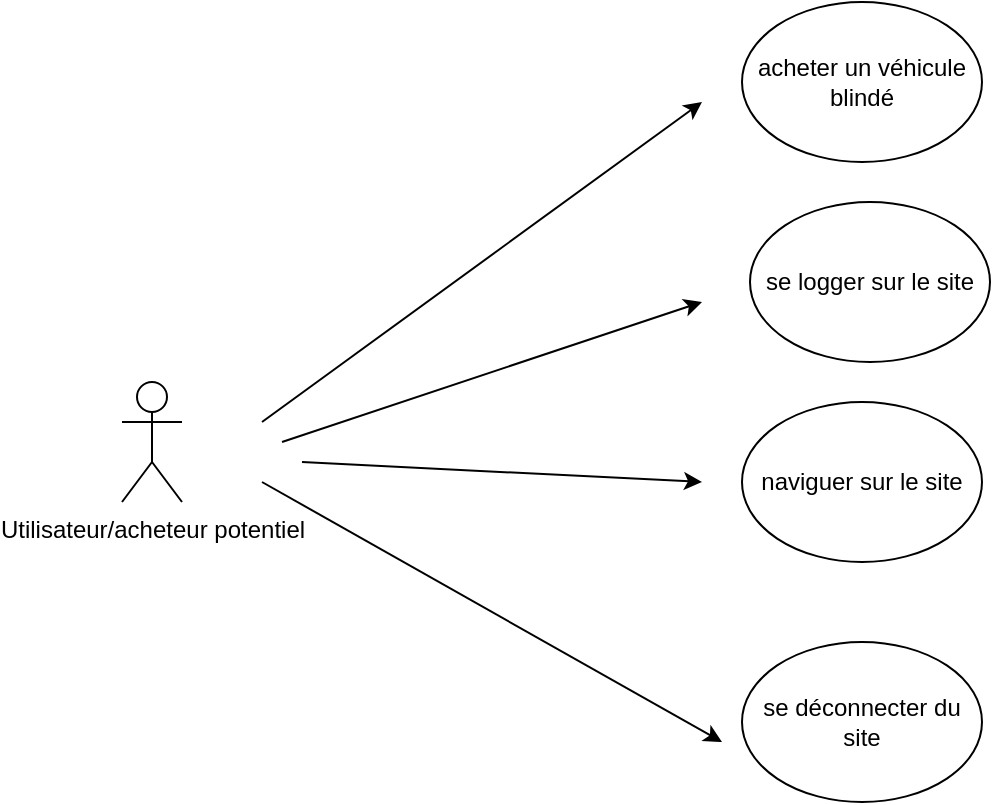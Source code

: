 <mxfile version="16.4.0" type="device"><diagram id="3bnwnVEZmcyIWHNqH_kv" name="Page-1"><mxGraphModel dx="1102" dy="865" grid="1" gridSize="10" guides="1" tooltips="1" connect="1" arrows="1" fold="1" page="1" pageScale="1" pageWidth="827" pageHeight="1169" math="0" shadow="0"><root><mxCell id="0"/><mxCell id="1" parent="0"/><mxCell id="2ojAmL1oKFSkF84LwNII-1" value="Utilisateur/acheteur potentiel" style="shape=umlActor;verticalLabelPosition=bottom;labelBackgroundColor=#ffffff;verticalAlign=top;html=1;outlineConnect=0;" parent="1" vertex="1"><mxGeometry x="100" y="260" width="30" height="60" as="geometry"/></mxCell><mxCell id="2ojAmL1oKFSkF84LwNII-2" value="" style="endArrow=classic;html=1;" parent="1" edge="1"><mxGeometry width="50" height="50" relative="1" as="geometry"><mxPoint x="180" y="290" as="sourcePoint"/><mxPoint x="390" y="220" as="targetPoint"/></mxGeometry></mxCell><mxCell id="2ojAmL1oKFSkF84LwNII-3" value="acheter un véhicule blindé" style="ellipse;whiteSpace=wrap;html=1;" parent="1" vertex="1"><mxGeometry x="410" y="70" width="120" height="80" as="geometry"/></mxCell><mxCell id="2ojAmL1oKFSkF84LwNII-4" value="" style="endArrow=classic;html=1;" parent="1" edge="1"><mxGeometry width="50" height="50" relative="1" as="geometry"><mxPoint x="190" y="300" as="sourcePoint"/><mxPoint x="390" y="310" as="targetPoint"/></mxGeometry></mxCell><mxCell id="2ojAmL1oKFSkF84LwNII-5" value="se logger sur le site" style="ellipse;whiteSpace=wrap;html=1;" parent="1" vertex="1"><mxGeometry x="414" y="170" width="120" height="80" as="geometry"/></mxCell><mxCell id="-Zm5uJB3TooLZVovpbcQ-1" value="naviguer sur le site" style="ellipse;whiteSpace=wrap;html=1;" vertex="1" parent="1"><mxGeometry x="410" y="270" width="120" height="80" as="geometry"/></mxCell><mxCell id="-Zm5uJB3TooLZVovpbcQ-2" value="se déconnecter du site" style="ellipse;whiteSpace=wrap;html=1;" vertex="1" parent="1"><mxGeometry x="410" y="390" width="120" height="80" as="geometry"/></mxCell><mxCell id="-Zm5uJB3TooLZVovpbcQ-3" value="" style="endArrow=classic;html=1;" edge="1" parent="1"><mxGeometry width="50" height="50" relative="1" as="geometry"><mxPoint x="170" y="280" as="sourcePoint"/><mxPoint x="390" y="120" as="targetPoint"/></mxGeometry></mxCell><mxCell id="-Zm5uJB3TooLZVovpbcQ-5" value="" style="endArrow=classic;html=1;" edge="1" parent="1"><mxGeometry width="50" height="50" relative="1" as="geometry"><mxPoint x="170" y="310" as="sourcePoint"/><mxPoint x="400" y="440" as="targetPoint"/></mxGeometry></mxCell></root></mxGraphModel></diagram></mxfile>